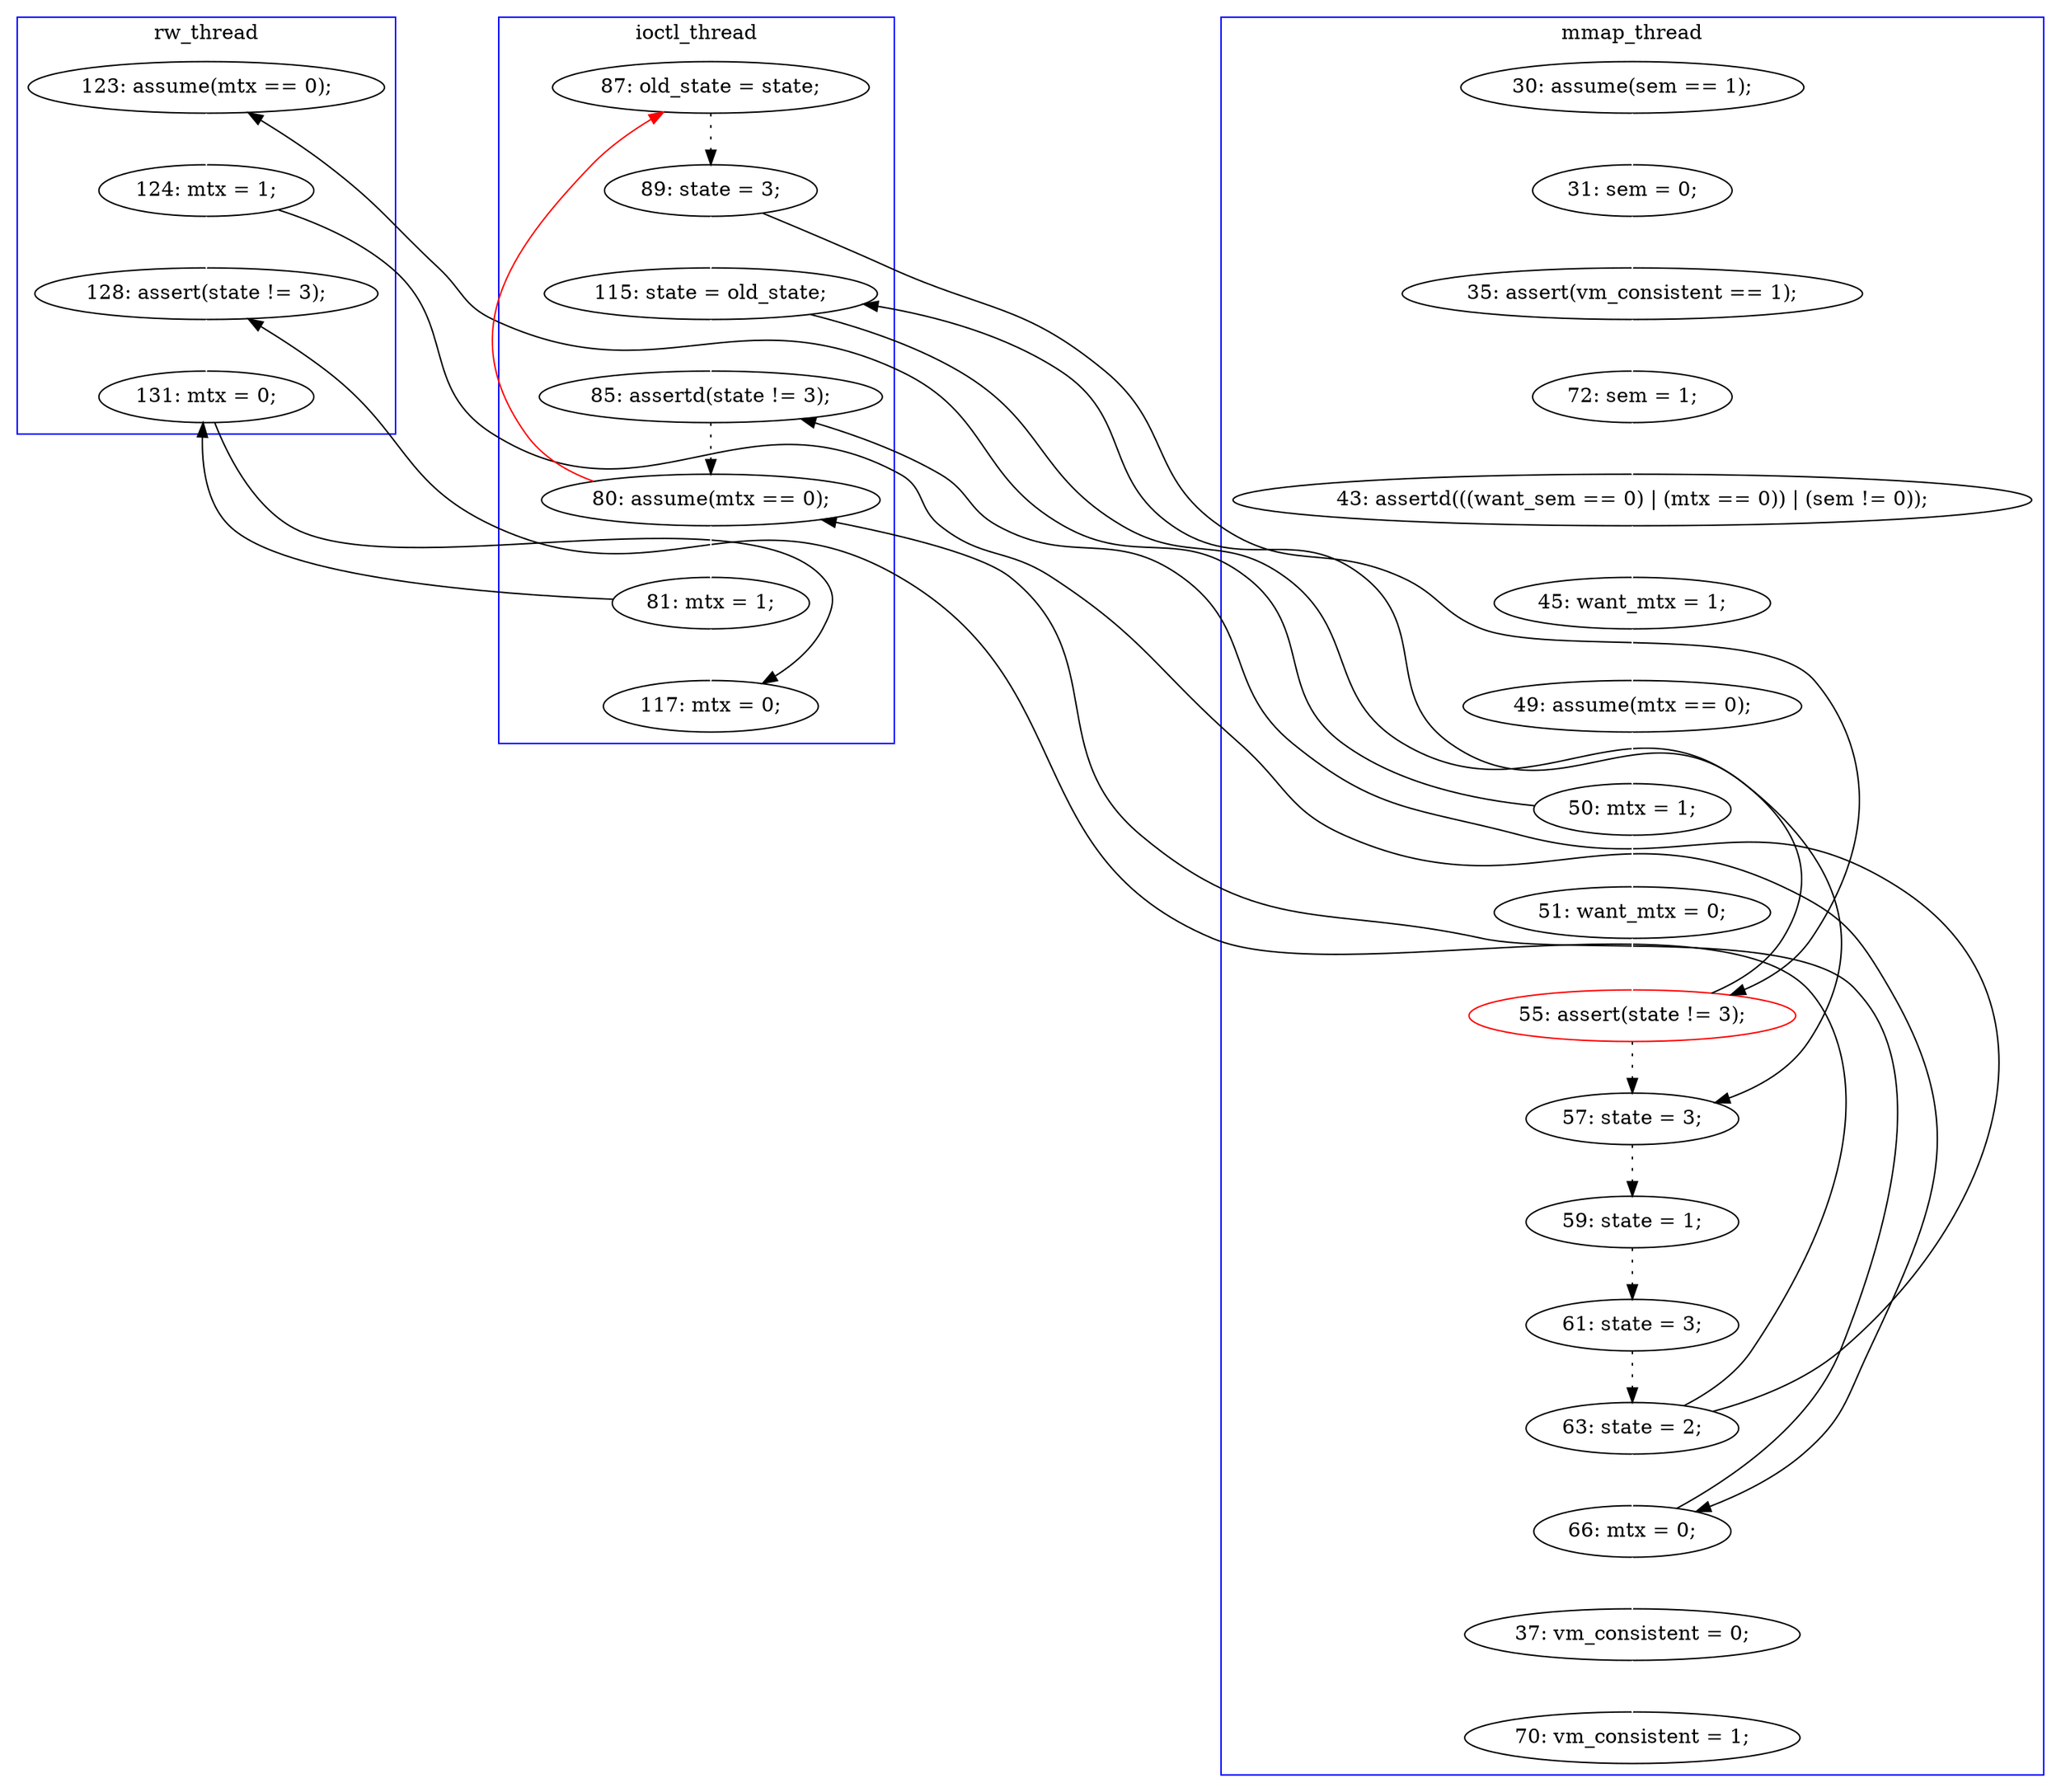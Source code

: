 digraph Counterexample {
	23 -> 26 [color = white, style = solid]
	11 -> 12 [color = white, style = solid]
	44 -> 46 [color = black, style = solid, constraint = false]
	17 -> 19 [color = white, style = solid]
	31 -> 40 [color = white, style = solid]
	19 -> 20 [color = white, style = solid]
	13 -> 15 [color = white, style = solid]
	24 -> 27 [color = black, style = dotted]
	40 -> 46 [color = white, style = solid]
	33 -> 40 [color = black, style = solid, constraint = false]
	34 -> 35 [color = white, style = solid]
	28 -> 32 [color = black, style = dotted]
	33 -> 42 [color = black, style = solid, constraint = false]
	35 -> 36 [color = white, style = solid]
	46 -> 50 [color = black, style = solid, constraint = false]
	30 -> 31 [color = white, style = solid]
	12 -> 13 [color = white, style = solid]
	20 -> 21 [color = white, style = solid]
	27 -> 28 [color = black, style = dotted]
	26 -> 42 [color = white, style = solid]
	31 -> 34 [color = black, style = solid, constraint = false]
	23 -> 24 [color = black, style = solid, constraint = false]
	34 -> 43 [color = black, style = solid, constraint = false]
	21 -> 30 [color = black, style = solid, constraint = false]
	18 -> 23 [color = black, style = dotted]
	21 -> 22 [color = white, style = solid]
	22 -> 24 [color = white, style = solid]
	32 -> 33 [color = black, style = dotted]
	42 -> 43 [color = black, style = dotted]
	44 -> 50 [color = white, style = solid]
	15 -> 17 [color = white, style = solid]
	26 -> 27 [color = black, style = solid, constraint = false]
	43 -> 18 [color = red, style = solid, constraint = false]
	43 -> 44 [color = white, style = solid]
	33 -> 34 [color = white, style = solid]
	24 -> 26 [color = black, style = solid, constraint = false]
	subgraph cluster3 {
		label = rw_thread
		color = blue
		46  [label = "131: mtx = 0;"]
		40  [label = "128: assert(state != 3);"]
		31  [label = "124: mtx = 1;"]
		30  [label = "123: assume(mtx == 0);"]
	}
	subgraph cluster2 {
		label = ioctl_thread
		color = blue
		18  [label = "87: old_state = state;"]
		43  [label = "80: assume(mtx == 0);"]
		44  [label = "81: mtx = 1;"]
		23  [label = "89: state = 3;"]
		50  [label = "117: mtx = 0;"]
		42  [label = "85: assertd(state != 3);"]
		26  [label = "115: state = old_state;"]
	}
	subgraph cluster1 {
		label = mmap_thread
		color = blue
		11  [label = "30: assume(sem == 1);"]
		32  [label = "61: state = 3;"]
		24  [label = "55: assert(state != 3);", color = red]
		34  [label = "66: mtx = 0;"]
		21  [label = "50: mtx = 1;"]
		19  [label = "45: want_mtx = 1;"]
		27  [label = "57: state = 3;"]
		17  [label = "43: assertd(((want_sem == 0) | (mtx == 0)) | (sem != 0));"]
		22  [label = "51: want_mtx = 0;"]
		33  [label = "63: state = 2;"]
		15  [label = "72: sem = 1;"]
		36  [label = "70: vm_consistent = 1;"]
		13  [label = "35: assert(vm_consistent == 1);"]
		35  [label = "37: vm_consistent = 0;"]
		12  [label = "31: sem = 0;"]
		20  [label = "49: assume(mtx == 0);"]
		28  [label = "59: state = 1;"]
	}
}